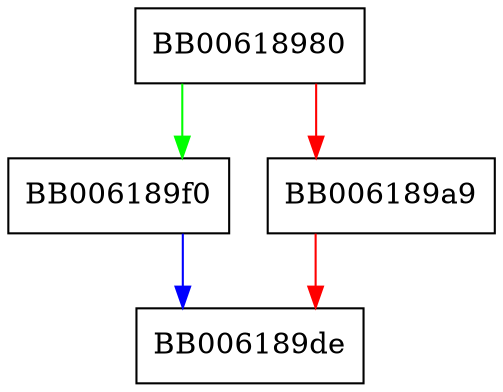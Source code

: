 digraph PEM_write_PrivateKey {
  node [shape="box"];
  graph [splines=ortho];
  BB00618980 -> BB006189f0 [color="green"];
  BB00618980 -> BB006189a9 [color="red"];
  BB006189a9 -> BB006189de [color="red"];
  BB006189f0 -> BB006189de [color="blue"];
}